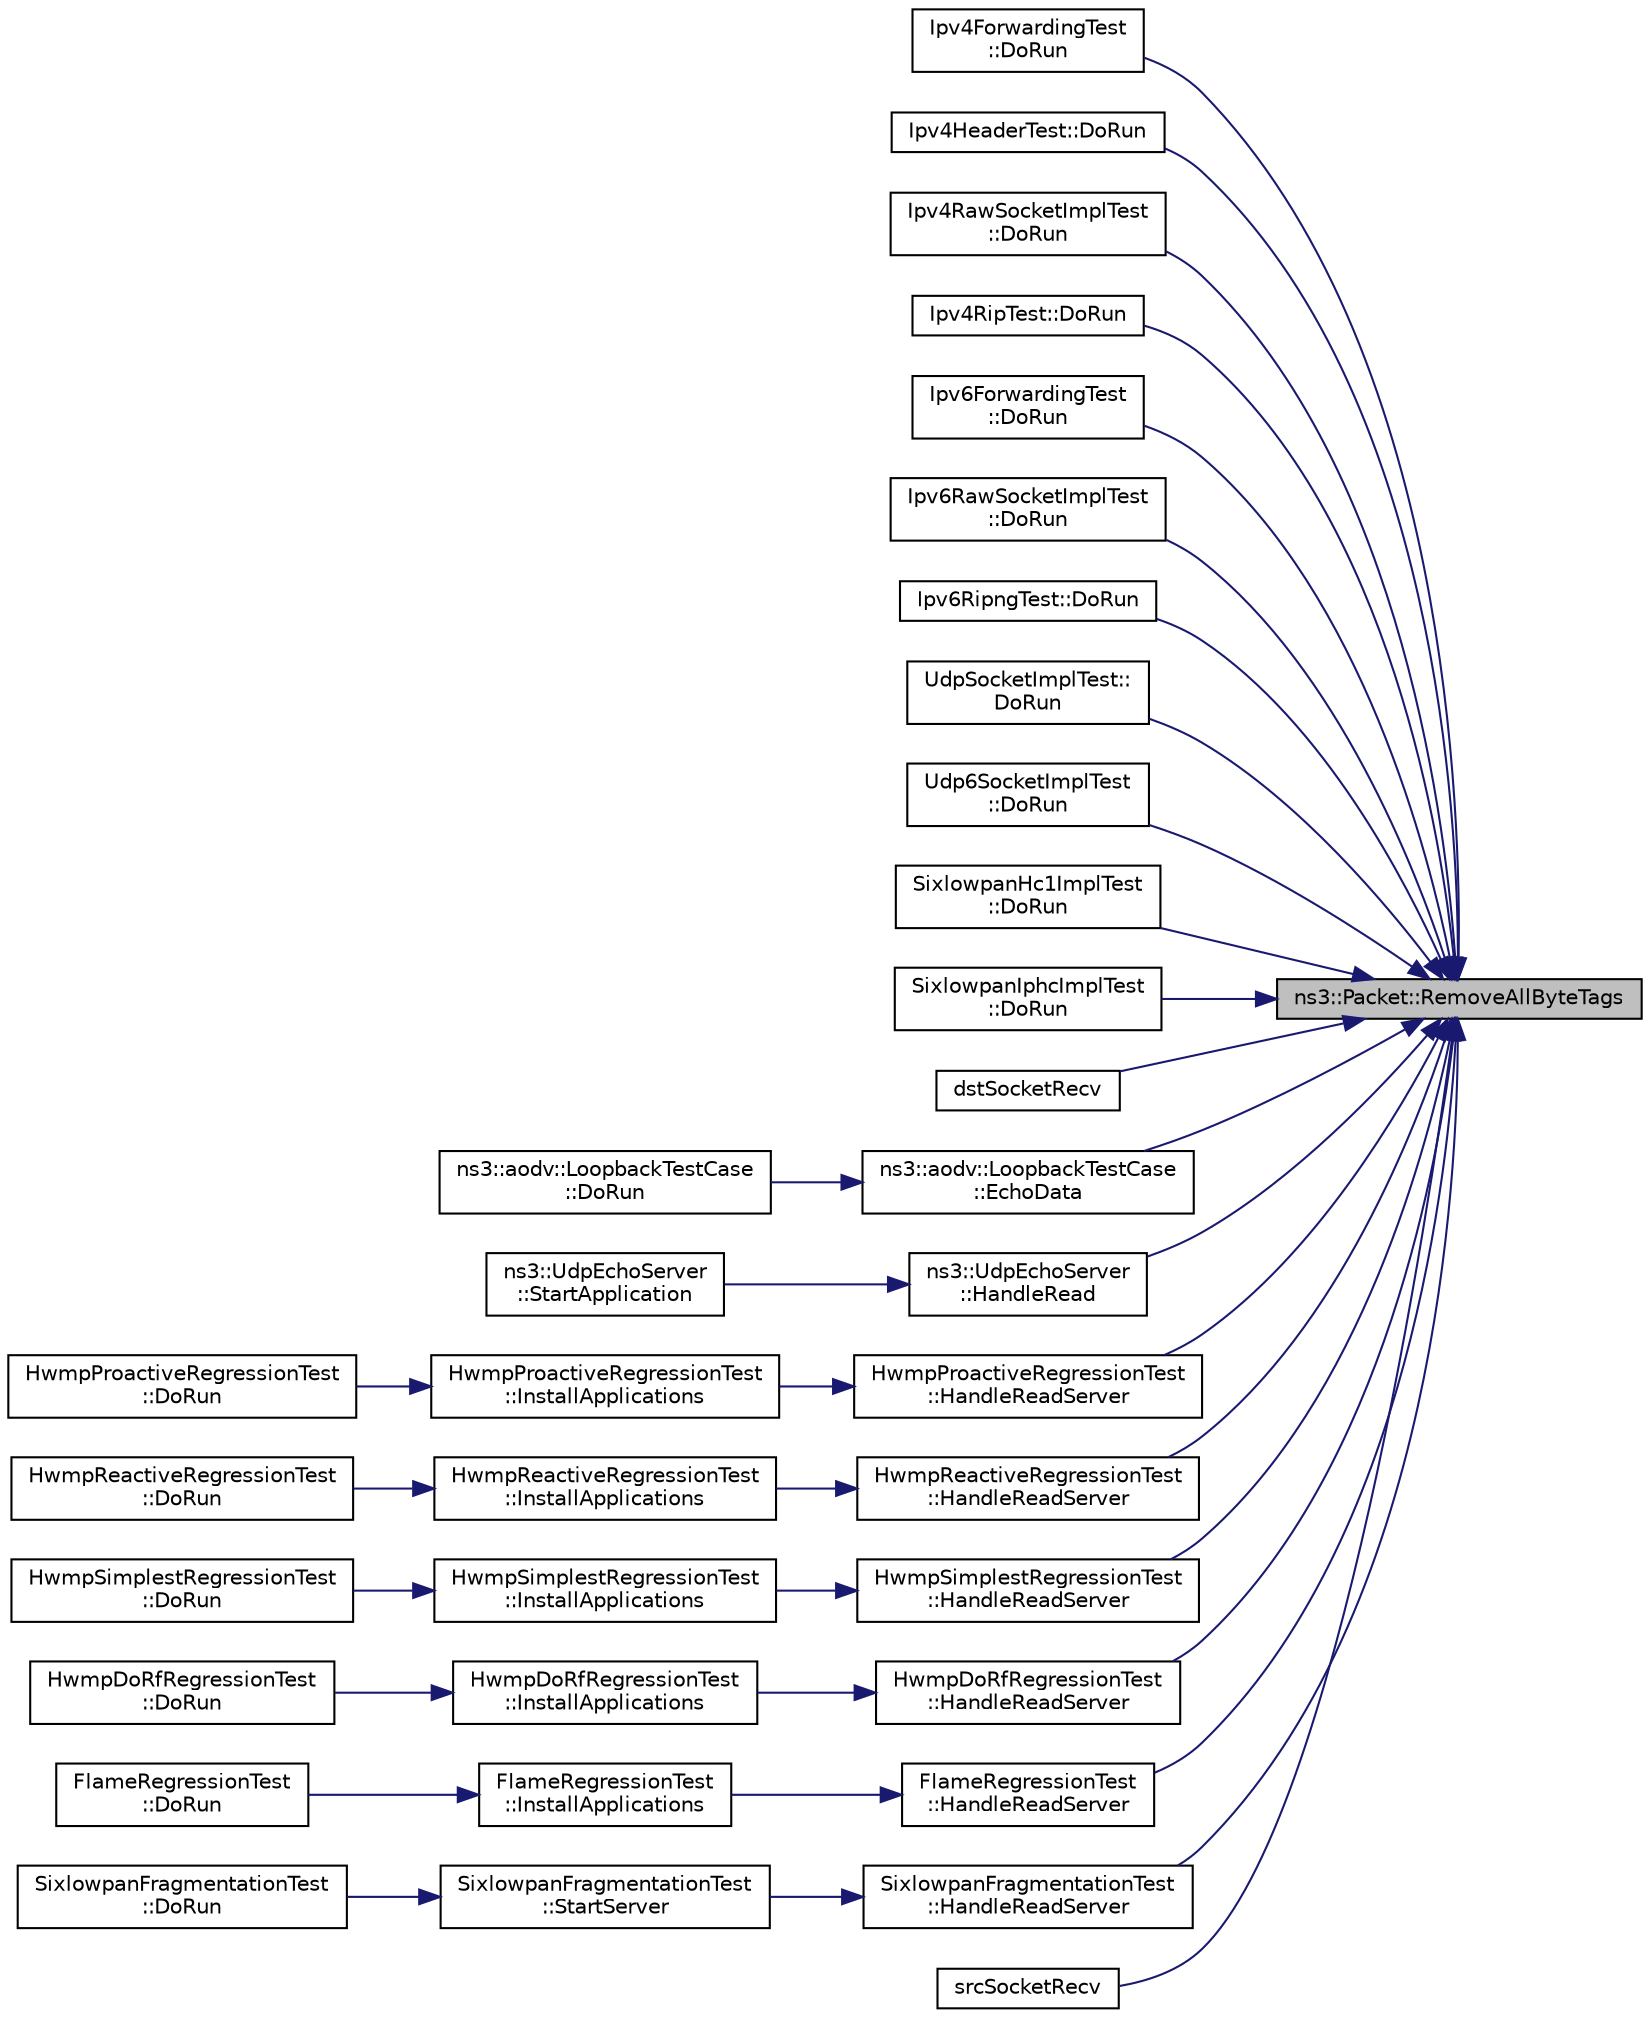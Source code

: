 digraph "ns3::Packet::RemoveAllByteTags"
{
 // LATEX_PDF_SIZE
  edge [fontname="Helvetica",fontsize="10",labelfontname="Helvetica",labelfontsize="10"];
  node [fontname="Helvetica",fontsize="10",shape=record];
  rankdir="RL";
  Node1 [label="ns3::Packet::RemoveAllByteTags",height=0.2,width=0.4,color="black", fillcolor="grey75", style="filled", fontcolor="black",tooltip="Remove all byte tags stored in this packet."];
  Node1 -> Node2 [dir="back",color="midnightblue",fontsize="10",style="solid",fontname="Helvetica"];
  Node2 [label="Ipv4ForwardingTest\l::DoRun",height=0.2,width=0.4,color="black", fillcolor="white", style="filled",URL="$class_ipv4_forwarding_test.html#aa3735e1731b087938e97f39b7d90dd35",tooltip="Implementation to actually run this TestCase."];
  Node1 -> Node3 [dir="back",color="midnightblue",fontsize="10",style="solid",fontname="Helvetica"];
  Node3 [label="Ipv4HeaderTest::DoRun",height=0.2,width=0.4,color="black", fillcolor="white", style="filled",URL="$class_ipv4_header_test.html#ad9026591beb17db0d9cbff0c34f9f69d",tooltip="Implementation to actually run this TestCase."];
  Node1 -> Node4 [dir="back",color="midnightblue",fontsize="10",style="solid",fontname="Helvetica"];
  Node4 [label="Ipv4RawSocketImplTest\l::DoRun",height=0.2,width=0.4,color="black", fillcolor="white", style="filled",URL="$class_ipv4_raw_socket_impl_test.html#a94a6b1e1e8aeec37dcb6e8c8788b1e66",tooltip="Implementation to actually run this TestCase."];
  Node1 -> Node5 [dir="back",color="midnightblue",fontsize="10",style="solid",fontname="Helvetica"];
  Node5 [label="Ipv4RipTest::DoRun",height=0.2,width=0.4,color="black", fillcolor="white", style="filled",URL="$class_ipv4_rip_test.html#a4f355233f8793da9555cd544cd5893e9",tooltip="Implementation to actually run this TestCase."];
  Node1 -> Node6 [dir="back",color="midnightblue",fontsize="10",style="solid",fontname="Helvetica"];
  Node6 [label="Ipv6ForwardingTest\l::DoRun",height=0.2,width=0.4,color="black", fillcolor="white", style="filled",URL="$class_ipv6_forwarding_test.html#a6144bc09598dfbf6a8974f1342dcce66",tooltip="Implementation to actually run this TestCase."];
  Node1 -> Node7 [dir="back",color="midnightblue",fontsize="10",style="solid",fontname="Helvetica"];
  Node7 [label="Ipv6RawSocketImplTest\l::DoRun",height=0.2,width=0.4,color="black", fillcolor="white", style="filled",URL="$class_ipv6_raw_socket_impl_test.html#a38877abe88d646fe0c8fd155a481049c",tooltip="Implementation to actually run this TestCase."];
  Node1 -> Node8 [dir="back",color="midnightblue",fontsize="10",style="solid",fontname="Helvetica"];
  Node8 [label="Ipv6RipngTest::DoRun",height=0.2,width=0.4,color="black", fillcolor="white", style="filled",URL="$class_ipv6_ripng_test.html#a17887a8153acca820752d31c2b49ac50",tooltip="Implementation to actually run this TestCase."];
  Node1 -> Node9 [dir="back",color="midnightblue",fontsize="10",style="solid",fontname="Helvetica"];
  Node9 [label="UdpSocketImplTest::\lDoRun",height=0.2,width=0.4,color="black", fillcolor="white", style="filled",URL="$class_udp_socket_impl_test.html#a186599e6487c7c550383f236042f3cd4",tooltip="Implementation to actually run this TestCase."];
  Node1 -> Node10 [dir="back",color="midnightblue",fontsize="10",style="solid",fontname="Helvetica"];
  Node10 [label="Udp6SocketImplTest\l::DoRun",height=0.2,width=0.4,color="black", fillcolor="white", style="filled",URL="$class_udp6_socket_impl_test.html#af467c8026f6038eb3c82745bc7de77a9",tooltip="Implementation to actually run this TestCase."];
  Node1 -> Node11 [dir="back",color="midnightblue",fontsize="10",style="solid",fontname="Helvetica"];
  Node11 [label="SixlowpanHc1ImplTest\l::DoRun",height=0.2,width=0.4,color="black", fillcolor="white", style="filled",URL="$class_sixlowpan_hc1_impl_test.html#aa79a7268da3494e740b28d19c4ec734c",tooltip="Implementation to actually run this TestCase."];
  Node1 -> Node12 [dir="back",color="midnightblue",fontsize="10",style="solid",fontname="Helvetica"];
  Node12 [label="SixlowpanIphcImplTest\l::DoRun",height=0.2,width=0.4,color="black", fillcolor="white", style="filled",URL="$class_sixlowpan_iphc_impl_test.html#a9fb0641fca5f024ac67c07510f418c02",tooltip="Implementation to actually run this TestCase."];
  Node1 -> Node13 [dir="back",color="midnightblue",fontsize="10",style="solid",fontname="Helvetica"];
  Node13 [label="dstSocketRecv",height=0.2,width=0.4,color="black", fillcolor="white", style="filled",URL="$socket-bound-static-routing_8cc.html#a6c184424a6939dcd693d14dbc157b8c1",tooltip=" "];
  Node1 -> Node14 [dir="back",color="midnightblue",fontsize="10",style="solid",fontname="Helvetica"];
  Node14 [label="ns3::aodv::LoopbackTestCase\l::EchoData",height=0.2,width=0.4,color="black", fillcolor="white", style="filled",URL="$classns3_1_1aodv_1_1_loopback_test_case.html#a42ff3dfd76f3816cd5682c132fc6bcb1",tooltip="Echo data function."];
  Node14 -> Node15 [dir="back",color="midnightblue",fontsize="10",style="solid",fontname="Helvetica"];
  Node15 [label="ns3::aodv::LoopbackTestCase\l::DoRun",height=0.2,width=0.4,color="black", fillcolor="white", style="filled",URL="$classns3_1_1aodv_1_1_loopback_test_case.html#aa4ecd46f743a971813870cff58563eab",tooltip="Implementation to actually run this TestCase."];
  Node1 -> Node16 [dir="back",color="midnightblue",fontsize="10",style="solid",fontname="Helvetica"];
  Node16 [label="ns3::UdpEchoServer\l::HandleRead",height=0.2,width=0.4,color="black", fillcolor="white", style="filled",URL="$classns3_1_1_udp_echo_server.html#adcb6eb00f837652d738d2357ef7c11a3",tooltip="Handle a packet reception."];
  Node16 -> Node17 [dir="back",color="midnightblue",fontsize="10",style="solid",fontname="Helvetica"];
  Node17 [label="ns3::UdpEchoServer\l::StartApplication",height=0.2,width=0.4,color="black", fillcolor="white", style="filled",URL="$classns3_1_1_udp_echo_server.html#a4c90329af8d6524862467808c3023786",tooltip="Application specific startup code."];
  Node1 -> Node18 [dir="back",color="midnightblue",fontsize="10",style="solid",fontname="Helvetica"];
  Node18 [label="HwmpProactiveRegressionTest\l::HandleReadServer",height=0.2,width=0.4,color="black", fillcolor="white", style="filled",URL="$class_hwmp_proactive_regression_test.html#a51b9d4105c5247ee61b04ecd8e398e62",tooltip="Handle a packet reception."];
  Node18 -> Node19 [dir="back",color="midnightblue",fontsize="10",style="solid",fontname="Helvetica"];
  Node19 [label="HwmpProactiveRegressionTest\l::InstallApplications",height=0.2,width=0.4,color="black", fillcolor="white", style="filled",URL="$class_hwmp_proactive_regression_test.html#a5ac65c255244e762db83fbf0643bb30a",tooltip="Install application function."];
  Node19 -> Node20 [dir="back",color="midnightblue",fontsize="10",style="solid",fontname="Helvetica"];
  Node20 [label="HwmpProactiveRegressionTest\l::DoRun",height=0.2,width=0.4,color="black", fillcolor="white", style="filled",URL="$class_hwmp_proactive_regression_test.html#ad000db534766301050336560b08b531e",tooltip="Implementation to actually run this TestCase."];
  Node1 -> Node21 [dir="back",color="midnightblue",fontsize="10",style="solid",fontname="Helvetica"];
  Node21 [label="HwmpReactiveRegressionTest\l::HandleReadServer",height=0.2,width=0.4,color="black", fillcolor="white", style="filled",URL="$class_hwmp_reactive_regression_test.html#acc897ea0f9f7e19e7036f74b3c2b808b",tooltip="Handle a packet reception."];
  Node21 -> Node22 [dir="back",color="midnightblue",fontsize="10",style="solid",fontname="Helvetica"];
  Node22 [label="HwmpReactiveRegressionTest\l::InstallApplications",height=0.2,width=0.4,color="black", fillcolor="white", style="filled",URL="$class_hwmp_reactive_regression_test.html#aff40d00524e84993b9cd2f391ae33a55",tooltip="Install application function."];
  Node22 -> Node23 [dir="back",color="midnightblue",fontsize="10",style="solid",fontname="Helvetica"];
  Node23 [label="HwmpReactiveRegressionTest\l::DoRun",height=0.2,width=0.4,color="black", fillcolor="white", style="filled",URL="$class_hwmp_reactive_regression_test.html#ae66a095a74ef4e2cbdfc0d042b50e63c",tooltip="Implementation to actually run this TestCase."];
  Node1 -> Node24 [dir="back",color="midnightblue",fontsize="10",style="solid",fontname="Helvetica"];
  Node24 [label="HwmpSimplestRegressionTest\l::HandleReadServer",height=0.2,width=0.4,color="black", fillcolor="white", style="filled",URL="$class_hwmp_simplest_regression_test.html#a5e44f58f91f75ccc9ce42480febc9f5a",tooltip="Handle a packet reception."];
  Node24 -> Node25 [dir="back",color="midnightblue",fontsize="10",style="solid",fontname="Helvetica"];
  Node25 [label="HwmpSimplestRegressionTest\l::InstallApplications",height=0.2,width=0.4,color="black", fillcolor="white", style="filled",URL="$class_hwmp_simplest_regression_test.html#a8c6e0b9cf7ae88ff06694a2520978ffc",tooltip="Install application function."];
  Node25 -> Node26 [dir="back",color="midnightblue",fontsize="10",style="solid",fontname="Helvetica"];
  Node26 [label="HwmpSimplestRegressionTest\l::DoRun",height=0.2,width=0.4,color="black", fillcolor="white", style="filled",URL="$class_hwmp_simplest_regression_test.html#a66060eab1ba10620e724e97901e03168",tooltip="Implementation to actually run this TestCase."];
  Node1 -> Node27 [dir="back",color="midnightblue",fontsize="10",style="solid",fontname="Helvetica"];
  Node27 [label="HwmpDoRfRegressionTest\l::HandleReadServer",height=0.2,width=0.4,color="black", fillcolor="white", style="filled",URL="$class_hwmp_do_rf_regression_test.html#a93ecf5fdb923124fa8d7fe67b59f8673",tooltip="Handle a packet reception."];
  Node27 -> Node28 [dir="back",color="midnightblue",fontsize="10",style="solid",fontname="Helvetica"];
  Node28 [label="HwmpDoRfRegressionTest\l::InstallApplications",height=0.2,width=0.4,color="black", fillcolor="white", style="filled",URL="$class_hwmp_do_rf_regression_test.html#abf793b52b9897879d95442b67ba1b7ec",tooltip="Install application function."];
  Node28 -> Node29 [dir="back",color="midnightblue",fontsize="10",style="solid",fontname="Helvetica"];
  Node29 [label="HwmpDoRfRegressionTest\l::DoRun",height=0.2,width=0.4,color="black", fillcolor="white", style="filled",URL="$class_hwmp_do_rf_regression_test.html#a31af438e94ab7ed25d9837a3f47f77b0",tooltip="Implementation to actually run this TestCase."];
  Node1 -> Node30 [dir="back",color="midnightblue",fontsize="10",style="solid",fontname="Helvetica"];
  Node30 [label="FlameRegressionTest\l::HandleReadServer",height=0.2,width=0.4,color="black", fillcolor="white", style="filled",URL="$class_flame_regression_test.html#ab0ea347ba0dff709c8b80ccc4a311390",tooltip="Handle a packet reception."];
  Node30 -> Node31 [dir="back",color="midnightblue",fontsize="10",style="solid",fontname="Helvetica"];
  Node31 [label="FlameRegressionTest\l::InstallApplications",height=0.2,width=0.4,color="black", fillcolor="white", style="filled",URL="$class_flame_regression_test.html#a4ecfd50a2506bba8a65b7143539998b1",tooltip="Install application function."];
  Node31 -> Node32 [dir="back",color="midnightblue",fontsize="10",style="solid",fontname="Helvetica"];
  Node32 [label="FlameRegressionTest\l::DoRun",height=0.2,width=0.4,color="black", fillcolor="white", style="filled",URL="$class_flame_regression_test.html#aa1cc862bafd9d367a75cc42c9779b603",tooltip="Implementation to actually run this TestCase."];
  Node1 -> Node33 [dir="back",color="midnightblue",fontsize="10",style="solid",fontname="Helvetica"];
  Node33 [label="SixlowpanFragmentationTest\l::HandleReadServer",height=0.2,width=0.4,color="black", fillcolor="white", style="filled",URL="$class_sixlowpan_fragmentation_test.html#a8c6d98a798be3bd6eebfda06691a5e9e",tooltip="Handles incoming packets in the server."];
  Node33 -> Node34 [dir="back",color="midnightblue",fontsize="10",style="solid",fontname="Helvetica"];
  Node34 [label="SixlowpanFragmentationTest\l::StartServer",height=0.2,width=0.4,color="black", fillcolor="white", style="filled",URL="$class_sixlowpan_fragmentation_test.html#a2b70baf58418b5e3c1daec1d77f06a84",tooltip="Start the server node."];
  Node34 -> Node35 [dir="back",color="midnightblue",fontsize="10",style="solid",fontname="Helvetica"];
  Node35 [label="SixlowpanFragmentationTest\l::DoRun",height=0.2,width=0.4,color="black", fillcolor="white", style="filled",URL="$class_sixlowpan_fragmentation_test.html#ae85beebff8e7d4f8c1e108beb17df274",tooltip="Implementation to actually run this TestCase."];
  Node1 -> Node36 [dir="back",color="midnightblue",fontsize="10",style="solid",fontname="Helvetica"];
  Node36 [label="srcSocketRecv",height=0.2,width=0.4,color="black", fillcolor="white", style="filled",URL="$socket-bound-static-routing_8cc.html#a66228004b64fb9f5e1c7ee56ae5e51dc",tooltip=" "];
}
